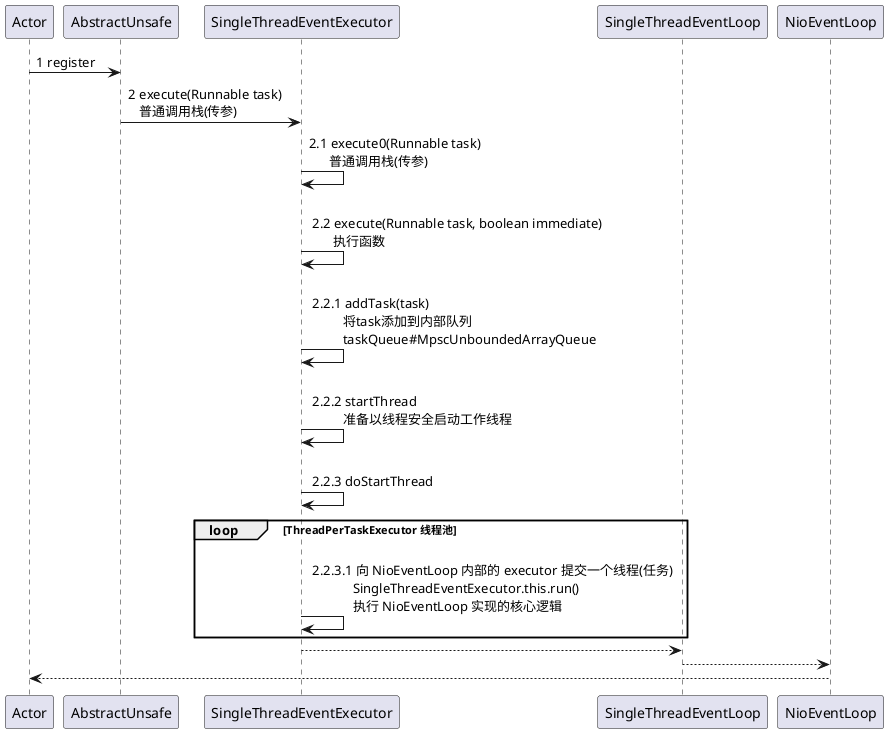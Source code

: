 @startuml participant

Actor -> AbstractUnsafe: 1 register

AbstractUnsafe -> SingleThreadEventExecutor: 2 execute(Runnable task) \n   普通调用栈(传参)
SingleThreadEventExecutor -> SingleThreadEventExecutor: 2.1 execute0(Runnable task) \n      普通调用栈(传参)
SingleThreadEventExecutor -> SingleThreadEventExecutor: \n 2.2 execute(Runnable task, boolean immediate) \n       执行函数
SingleThreadEventExecutor -> SingleThreadEventExecutor: \n 2.2.1 addTask(task) \n          将task添加到内部队列 \n          taskQueue#MpscUnboundedArrayQueue
SingleThreadEventExecutor -> SingleThreadEventExecutor: \n 2.2.2 startThread \n          准备以线程安全启动工作线程

SingleThreadEventExecutor -> SingleThreadEventExecutor: \n 2.2.3 doStartThread

' ----- 分割线 -----
loop ThreadPerTaskExecutor 线程池
SingleThreadEventExecutor -> SingleThreadEventExecutor: \n 2.2.3.1 向 NioEventLoop 内部的 executor 提交一个线程(任务) \n             SingleThreadEventExecutor.this.run() \n             执行 NioEventLoop 实现的核心逻辑
end
' ----- 分割线 -----


SingleThreadEventLoop <-- SingleThreadEventExecutor
NioEventLoop <-- SingleThreadEventLoop

Actor <-- NioEventLoop
@enduml